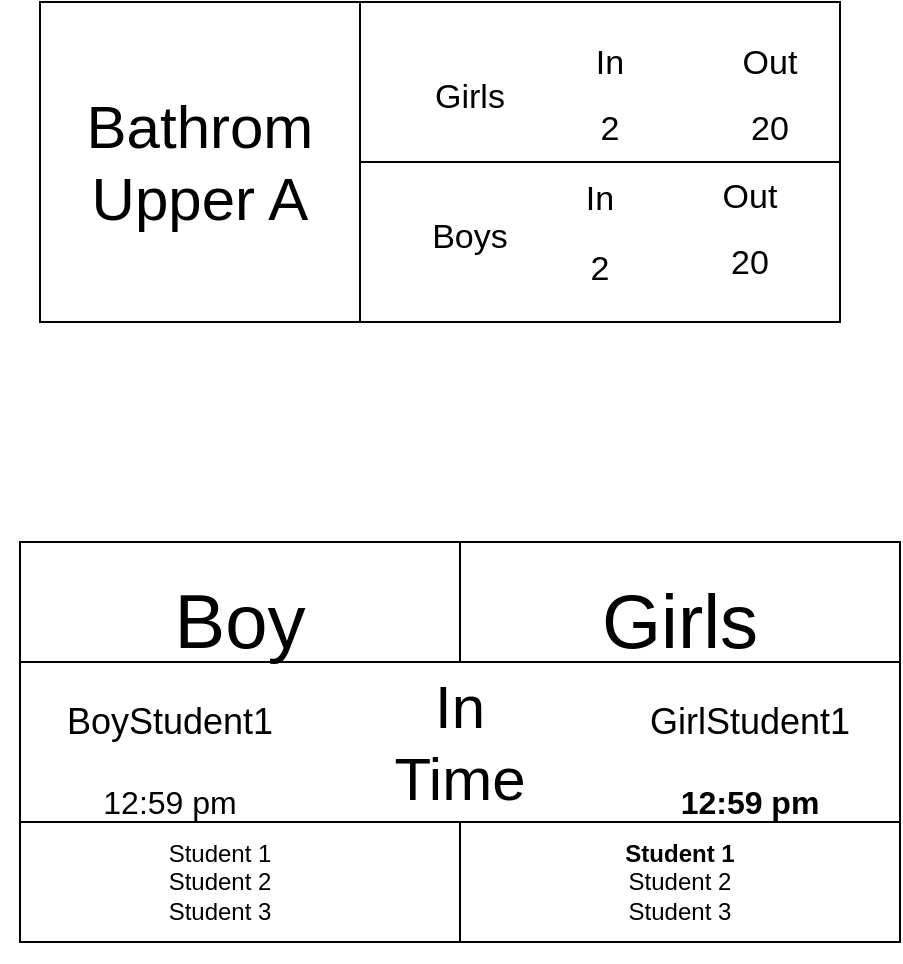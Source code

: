 <mxfile>
    <diagram id="c6A5BePEgeEV93uZnKUH" name="Page-1">
        <mxGraphModel dx="689" dy="546" grid="1" gridSize="10" guides="1" tooltips="1" connect="1" arrows="1" fold="1" page="1" pageScale="1" pageWidth="850" pageHeight="1100" math="0" shadow="0">
            <root>
                <mxCell id="0"/>
                <mxCell id="1" parent="0"/>
                <mxCell id="27" value="" style="group" parent="1" vertex="1" connectable="0">
                    <mxGeometry x="80" y="40" width="400" height="160" as="geometry"/>
                </mxCell>
                <mxCell id="2" value="" style="whiteSpace=wrap;html=1;" parent="27" vertex="1">
                    <mxGeometry width="400" height="160" as="geometry"/>
                </mxCell>
                <mxCell id="3" value="" style="whiteSpace=wrap;html=1;" parent="27" vertex="1">
                    <mxGeometry x="160" width="240" height="80" as="geometry"/>
                </mxCell>
                <mxCell id="4" value="" style="whiteSpace=wrap;html=1;" parent="27" vertex="1">
                    <mxGeometry x="160" y="80" width="240" height="80" as="geometry"/>
                </mxCell>
                <mxCell id="5" value="&lt;font&gt;Bathrom Upper A&lt;/font&gt;" style="text;strokeColor=none;align=center;fillColor=none;html=1;verticalAlign=middle;whiteSpace=wrap;rounded=0;fontSize=30;" parent="27" vertex="1">
                    <mxGeometry width="160" height="160" as="geometry"/>
                </mxCell>
                <mxCell id="6" value="&lt;font style=&quot;font-size: 17px;&quot;&gt;Girls&lt;/font&gt;" style="text;strokeColor=none;align=center;fillColor=none;html=1;verticalAlign=middle;whiteSpace=wrap;rounded=0;" parent="27" vertex="1">
                    <mxGeometry x="180" y="12.222" width="70" height="71.111" as="geometry"/>
                </mxCell>
                <mxCell id="7" value="&lt;font style=&quot;font-size: 17px;&quot;&gt;Boys&lt;/font&gt;" style="text;strokeColor=none;align=center;fillColor=none;html=1;verticalAlign=middle;whiteSpace=wrap;rounded=0;" parent="27" vertex="1">
                    <mxGeometry x="180" y="82.222" width="70" height="71.111" as="geometry"/>
                </mxCell>
                <mxCell id="15" value="" style="group" parent="27" vertex="1" connectable="0">
                    <mxGeometry x="245" y="83.333" width="70" height="68.889" as="geometry"/>
                </mxCell>
                <mxCell id="8" value="&lt;font style=&quot;font-size: 17px;&quot;&gt;In&lt;/font&gt;" style="text;strokeColor=none;align=center;fillColor=none;html=1;verticalAlign=middle;whiteSpace=wrap;rounded=0;" parent="15" vertex="1">
                    <mxGeometry y="-2.222" width="70" height="35.556" as="geometry"/>
                </mxCell>
                <mxCell id="9" value="&lt;span style=&quot;font-size: 17px;&quot;&gt;2&lt;/span&gt;" style="text;strokeColor=none;align=center;fillColor=none;html=1;verticalAlign=middle;whiteSpace=wrap;rounded=0;" parent="15" vertex="1">
                    <mxGeometry y="33.333" width="70" height="35.556" as="geometry"/>
                </mxCell>
                <mxCell id="16" value="" style="group" parent="27" vertex="1" connectable="0">
                    <mxGeometry x="250" y="13.333" width="70" height="68.889" as="geometry"/>
                </mxCell>
                <mxCell id="17" value="&lt;font style=&quot;font-size: 17px;&quot;&gt;In&lt;/font&gt;" style="text;strokeColor=none;align=center;fillColor=none;html=1;verticalAlign=middle;whiteSpace=wrap;rounded=0;" parent="16" vertex="1">
                    <mxGeometry width="70" height="35.556" as="geometry"/>
                </mxCell>
                <mxCell id="18" value="&lt;span style=&quot;font-size: 17px;&quot;&gt;2&lt;/span&gt;" style="text;strokeColor=none;align=center;fillColor=none;html=1;verticalAlign=middle;whiteSpace=wrap;rounded=0;" parent="16" vertex="1">
                    <mxGeometry y="33.333" width="70" height="35.556" as="geometry"/>
                </mxCell>
                <mxCell id="23" value="" style="group" parent="27" vertex="1" connectable="0">
                    <mxGeometry x="330" y="13.333" width="70" height="66.667" as="geometry"/>
                </mxCell>
                <mxCell id="21" value="&lt;font style=&quot;font-size: 17px;&quot;&gt;Out&lt;/font&gt;" style="text;strokeColor=none;align=center;fillColor=none;html=1;verticalAlign=middle;whiteSpace=wrap;rounded=0;" parent="23" vertex="1">
                    <mxGeometry width="70" height="35.556" as="geometry"/>
                </mxCell>
                <mxCell id="22" value="&lt;span style=&quot;font-size: 17px;&quot;&gt;20&lt;/span&gt;" style="text;strokeColor=none;align=center;fillColor=none;html=1;verticalAlign=middle;whiteSpace=wrap;rounded=0;" parent="23" vertex="1">
                    <mxGeometry y="35.556" width="70" height="31.111" as="geometry"/>
                </mxCell>
                <mxCell id="25" value="" style="group" parent="27" vertex="1" connectable="0">
                    <mxGeometry x="320" y="80" width="70" height="66.667" as="geometry"/>
                </mxCell>
                <mxCell id="10" value="&lt;font style=&quot;font-size: 17px;&quot;&gt;Out&lt;/font&gt;" style="text;strokeColor=none;align=center;fillColor=none;html=1;verticalAlign=middle;whiteSpace=wrap;rounded=0;" parent="25" vertex="1">
                    <mxGeometry width="70" height="35.556" as="geometry"/>
                </mxCell>
                <mxCell id="11" value="&lt;span style=&quot;font-size: 17px;&quot;&gt;20&lt;/span&gt;" style="text;strokeColor=none;align=center;fillColor=none;html=1;verticalAlign=middle;whiteSpace=wrap;rounded=0;" parent="25" vertex="1">
                    <mxGeometry y="35.556" width="70" height="31.111" as="geometry"/>
                </mxCell>
                <mxCell id="50" value="" style="group" vertex="1" connectable="0" parent="1">
                    <mxGeometry x="70" y="320" width="440" height="200" as="geometry"/>
                </mxCell>
                <mxCell id="49" value="" style="group" vertex="1" connectable="0" parent="50">
                    <mxGeometry y="-10" width="440" height="200" as="geometry"/>
                </mxCell>
                <mxCell id="48" value="" style="group" vertex="1" connectable="0" parent="49">
                    <mxGeometry width="440" height="200" as="geometry"/>
                </mxCell>
                <mxCell id="26" value="" style="whiteSpace=wrap;html=1;container=0;" parent="48" vertex="1">
                    <mxGeometry width="440.0" height="200" as="geometry"/>
                </mxCell>
                <mxCell id="34" value="" style="whiteSpace=wrap;html=1;container=0;" parent="48" vertex="1">
                    <mxGeometry x="220" width="220.0" height="200" as="geometry"/>
                </mxCell>
                <mxCell id="41" value="&lt;span style=&quot;&quot;&gt;&lt;b&gt;Student 1&lt;/b&gt;&lt;/span&gt;&lt;div&gt;&lt;span style=&quot;&quot;&gt;Student 2&lt;/span&gt;&lt;span style=&quot;&quot;&gt;&lt;br&gt;&lt;/span&gt;&lt;/div&gt;&lt;div&gt;&lt;span style=&quot;&quot;&gt;Student 3&lt;/span&gt;&lt;/div&gt;" style="text;strokeColor=none;align=center;fillColor=none;html=1;verticalAlign=middle;whiteSpace=wrap;rounded=0;fontColor=default;gradientColor=none;container=0;" parent="48" vertex="1">
                    <mxGeometry x="220" y="140" width="220.0" height="60" as="geometry"/>
                </mxCell>
                <mxCell id="40" value="Student 1&lt;div&gt;&lt;span style=&quot;&quot;&gt;Student 2&lt;/span&gt;&lt;br&gt;&lt;/div&gt;&lt;div&gt;&lt;span style=&quot;&quot;&gt;Student 3&lt;/span&gt;&lt;span style=&quot;&quot;&gt;&lt;br&gt;&lt;/span&gt;&lt;/div&gt;" style="text;strokeColor=none;align=center;fillColor=none;html=1;verticalAlign=middle;whiteSpace=wrap;rounded=0;fontColor=default;gradientColor=light-dark(#000000,#4C4C4C);container=0;" parent="48" vertex="1">
                    <mxGeometry x="-10" y="140" width="220.0" height="60" as="geometry"/>
                </mxCell>
                <mxCell id="35" value="&lt;font style=&quot;font-size: 30px;&quot;&gt;In&lt;/font&gt;&lt;div&gt;&lt;font style=&quot;font-size: 30px;&quot;&gt;Time&lt;/font&gt;&lt;/div&gt;" style="whiteSpace=wrap;html=1;container=0;" parent="49" vertex="1">
                    <mxGeometry y="60" width="440.0" height="80" as="geometry"/>
                </mxCell>
                <mxCell id="29" value="Boy" style="text;strokeColor=none;align=center;fillColor=none;html=1;verticalAlign=middle;whiteSpace=wrap;rounded=0;spacing=2;fontSize=38;container=0;" parent="50" vertex="1">
                    <mxGeometry width="220.0" height="60" as="geometry"/>
                </mxCell>
                <mxCell id="30" value="Girls" style="text;strokeColor=none;align=center;fillColor=none;html=1;verticalAlign=middle;whiteSpace=wrap;rounded=0;spacing=2;fontSize=38;container=0;" parent="50" vertex="1">
                    <mxGeometry x="220" width="220.0" height="60" as="geometry"/>
                </mxCell>
                <mxCell id="43" value="" style="group" vertex="1" connectable="0" parent="50">
                    <mxGeometry x="290" y="60" width="150" height="79" as="geometry"/>
                </mxCell>
                <mxCell id="37" value="GirlStudent1" style="text;strokeColor=none;align=center;fillColor=none;html=1;verticalAlign=middle;whiteSpace=wrap;rounded=0;fontSize=18;container=0;" parent="43" vertex="1">
                    <mxGeometry width="150" height="40" as="geometry"/>
                </mxCell>
                <mxCell id="39" value="&lt;span&gt;12:59 pm&lt;/span&gt;" style="text;strokeColor=none;align=center;fillColor=none;html=1;verticalAlign=middle;whiteSpace=wrap;rounded=0;labelBackgroundColor=none;fontColor=default;fontStyle=1;fontSize=16;container=0;" parent="43" vertex="1">
                    <mxGeometry y="40" width="150" height="39" as="geometry"/>
                </mxCell>
                <mxCell id="44" value="" style="group" vertex="1" connectable="0" parent="50">
                    <mxGeometry y="60" width="150" height="80" as="geometry"/>
                </mxCell>
                <mxCell id="36" value="BoyStudent1" style="text;strokeColor=none;align=center;fillColor=none;html=1;verticalAlign=middle;whiteSpace=wrap;rounded=0;fontSize=18;container=0;" parent="44" vertex="1">
                    <mxGeometry width="150" height="40" as="geometry"/>
                </mxCell>
                <mxCell id="38" value="12:59 pm" style="text;strokeColor=none;align=center;fillColor=none;html=1;verticalAlign=middle;whiteSpace=wrap;rounded=0;fontSize=16;container=0;" parent="44" vertex="1">
                    <mxGeometry y="40" width="150" height="40" as="geometry"/>
                </mxCell>
            </root>
        </mxGraphModel>
    </diagram>
</mxfile>